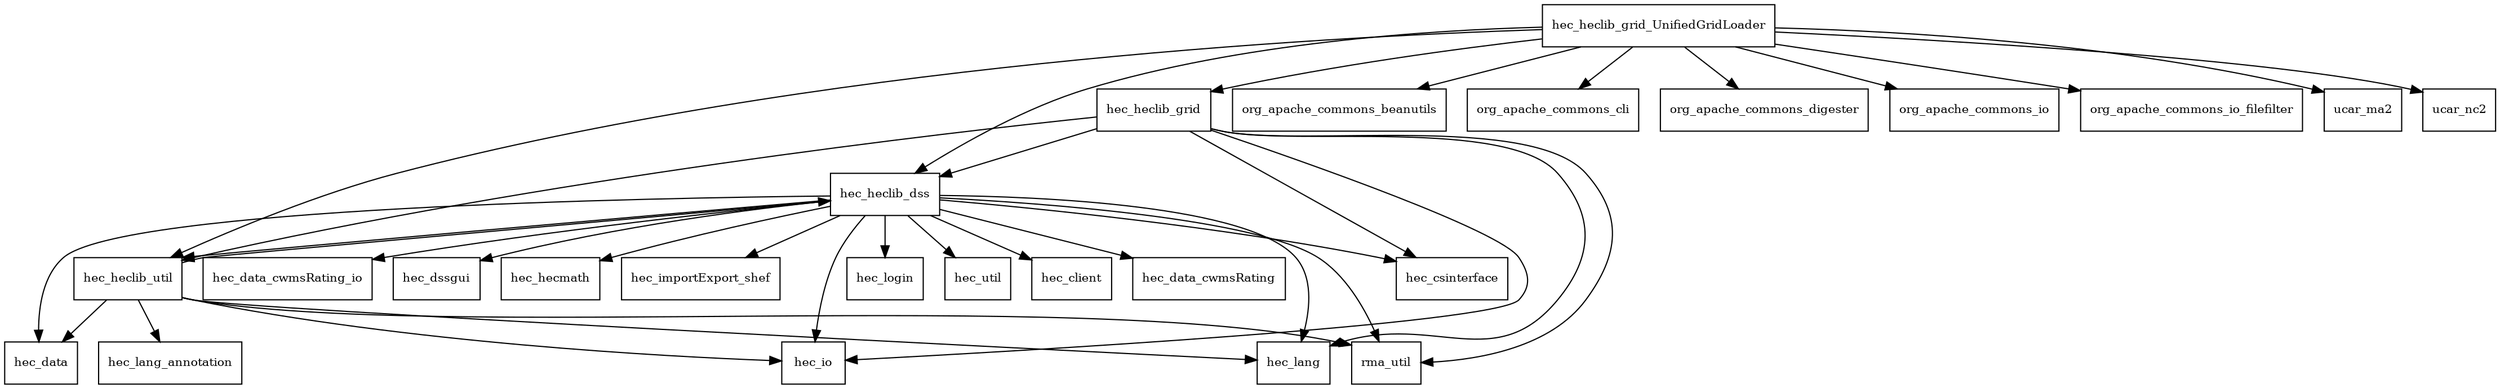 digraph heclib_package_dependencies {
  node [shape = box, fontsize=10.0];
  hec_heclib_dss -> hec_client;
  hec_heclib_dss -> hec_csinterface;
  hec_heclib_dss -> hec_data;
  hec_heclib_dss -> hec_data_cwmsRating;
  hec_heclib_dss -> hec_data_cwmsRating_io;
  hec_heclib_dss -> hec_dssgui;
  hec_heclib_dss -> hec_heclib_util;
  hec_heclib_dss -> hec_hecmath;
  hec_heclib_dss -> hec_importExport_shef;
  hec_heclib_dss -> hec_io;
  hec_heclib_dss -> hec_lang;
  hec_heclib_dss -> hec_login;
  hec_heclib_dss -> hec_util;
  hec_heclib_dss -> rma_util;
  hec_heclib_grid -> hec_csinterface;
  hec_heclib_grid -> hec_heclib_dss;
  hec_heclib_grid -> hec_heclib_util;
  hec_heclib_grid -> hec_io;
  hec_heclib_grid -> hec_lang;
  hec_heclib_grid -> rma_util;
  hec_heclib_grid_UnifiedGridLoader -> hec_heclib_dss;
  hec_heclib_grid_UnifiedGridLoader -> hec_heclib_grid;
  hec_heclib_grid_UnifiedGridLoader -> hec_heclib_util;
  hec_heclib_grid_UnifiedGridLoader -> org_apache_commons_beanutils;
  hec_heclib_grid_UnifiedGridLoader -> org_apache_commons_cli;
  hec_heclib_grid_UnifiedGridLoader -> org_apache_commons_digester;
  hec_heclib_grid_UnifiedGridLoader -> org_apache_commons_io;
  hec_heclib_grid_UnifiedGridLoader -> org_apache_commons_io_filefilter;
  hec_heclib_grid_UnifiedGridLoader -> ucar_ma2;
  hec_heclib_grid_UnifiedGridLoader -> ucar_nc2;
  hec_heclib_util -> hec_data;
  hec_heclib_util -> hec_heclib_dss;
  hec_heclib_util -> hec_io;
  hec_heclib_util -> hec_lang;
  hec_heclib_util -> hec_lang_annotation;
  hec_heclib_util -> rma_util;
}
